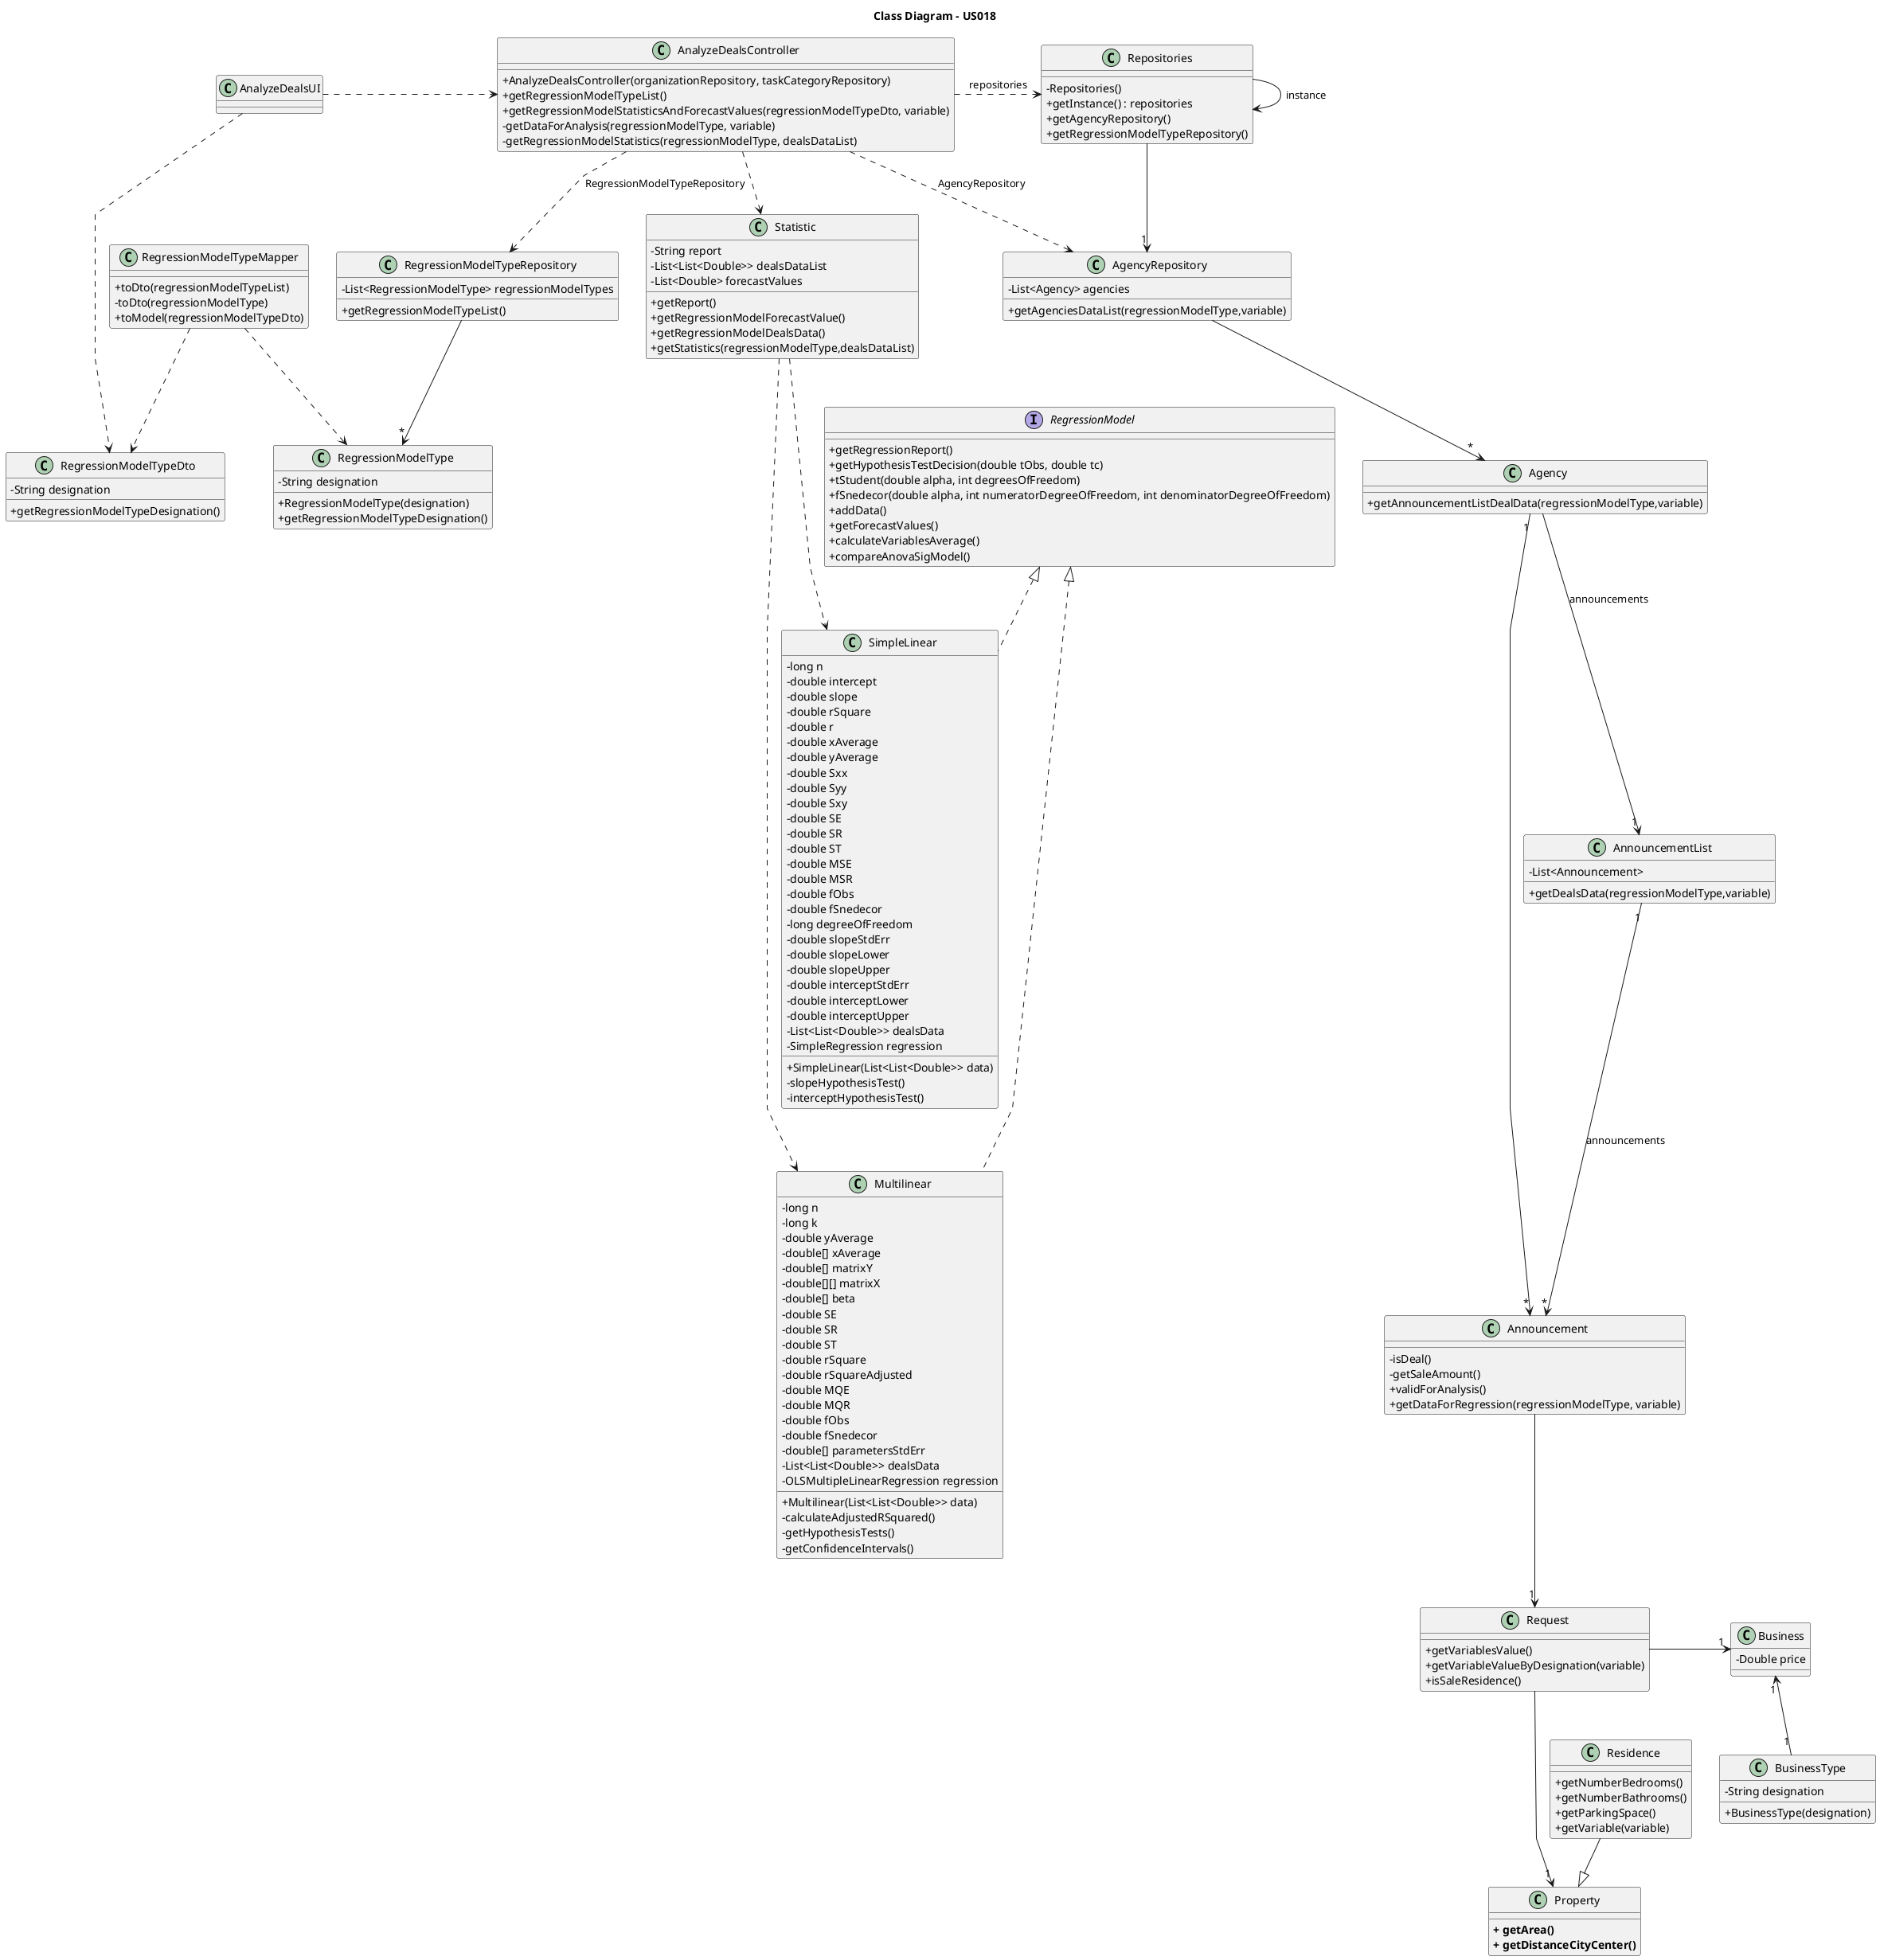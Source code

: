 @startuml
'skinparam monochrome true
skinparam packageStyle rectangle
skinparam shadowing false
skinparam linetype polyline
'skinparam linetype orto

skinparam classAttributeIconSize 0

'left to right direction


title Class Diagram - US018


class Agency {
    + getAnnouncementListDealData(regressionModelType,variable)
}

class AnnouncementList {
    - List<Announcement>
    + getDealsData(regressionModelType,variable)
}

class Announcement {
 - isDeal()
 - getSaleAmount()
 + validForAnalysis()
 + getDataForRegression(regressionModelType, variable)

}

class Request {
 + getVariablesValue()
 + getVariableValueByDesignation(variable)
 + isSaleResidence()
}

class Residence {
 + getNumberBedrooms()
 + getNumberBathrooms()
 + getParkingSpace()
 + getVariable(variable)
}
class Property {
 **+ getArea()**
 **+ getDistanceCityCenter()**
}

class AgencyRepository {
    - List<Agency> agencies
    + getAgenciesDataList(regressionModelType,variable)
}
class RegressionModelTypeRepository {
-List<RegressionModelType> regressionModelTypes
    + getRegressionModelTypeList()
}

class RegressionModelType {
- String designation
+ RegressionModelType(designation)
 + getRegressionModelTypeDesignation()
}

class RegressionModelTypeMapper {
 + toDto(regressionModelTypeList)
 - toDto(regressionModelType)
 + toModel(regressionModelTypeDto)
}

class RegressionModelTypeDto {
- String designation
+ getRegressionModelTypeDesignation()
}

class Statistic {
- String report
- List<List<Double>> dealsDataList
- List<Double> forecastValues
 + getReport()
 + getRegressionModelForecastValue()
 + getRegressionModelDealsData()
 + getStatistics(regressionModelType,dealsDataList)
}

class Business
{
    - Double price
}
class BusinessType
{
- String designation
+ BusinessType(designation)
}

class Repositories {
    - Repositories()
    + getInstance() : repositories
    + getAgencyRepository()
    + getRegressionModelTypeRepository()
}

class AnalyzeDealsController {
    + AnalyzeDealsController(organizationRepository, taskCategoryRepository)
    + getRegressionModelTypeList()
    + getRegressionModelStatisticsAndForecastValues(regressionModelTypeDto, variable)
    - getDataForAnalysis(regressionModelType, variable)
    - getRegressionModelStatistics(regressionModelType, dealsDataList)
}


class AnalyzeDealsUI{
}

class SimpleLinear implements RegressionModel {
- long n
- double intercept
- double slope
- double rSquare
- double r
- double xAverage
- double yAverage
- double Sxx
- double Syy
- double Sxy
- double SE
- double SR
- double ST
- double MSE
- double MSR
- double fObs
- double fSnedecor
- long degreeOfFreedom
- double slopeStdErr
- double slopeLower
- double slopeUpper
- double interceptStdErr
- double interceptLower
- double interceptUpper
- List<List<Double>> dealsData
- SimpleRegression regression
+ SimpleLinear(List<List<Double>> data)
- slopeHypothesisTest()
- interceptHypothesisTest()
}
class Multilinear implements RegressionModel {
- long n
- long k
- double yAverage
- double[] xAverage
- double[] matrixY
- double[][] matrixX
- double[] beta
- double SE
- double SR
- double ST
- double rSquare
- double rSquareAdjusted
- double MQE
- double MQR
- double fObs
- double fSnedecor
- double[] parametersStdErr
- List<List<Double>> dealsData
- OLSMultipleLinearRegression regression
+ Multilinear(List<List<Double>> data)
- calculateAdjustedRSquared()
- getHypothesisTests()
- getConfidenceIntervals()

}
interface RegressionModel {
+ getRegressionReport()
+ getHypothesisTestDecision(double tObs, double tc)
+ tStudent(double alpha, int degreesOfFreedom)
+ fSnedecor(double alpha, int numeratorDegreeOfFreedom, int denominatorDegreeOfFreedom)
+ addData()
+ getForecastValues()
+ calculateVariablesAverage()
+ compareAnovaSigModel()
}



Repositories -> Repositories : instance

AnalyzeDealsUI .> AnalyzeDealsController
AnalyzeDealsUI .--> RegressionModelTypeDto

RegressionModelTypeMapper .> RegressionModelTypeDto
RegressionModelTypeMapper .-> RegressionModelType

AnalyzeDealsController .> Repositories : repositories

Repositories --> "1" AgencyRepository

AnalyzeDealsController ..> AgencyRepository : AgencyRepository
AnalyzeDealsController ..> RegressionModelTypeRepository : RegressionModelTypeRepository
AnalyzeDealsController ..> Statistic
Statistic .--> SimpleLinear
Statistic .---> Multilinear

RegressionModelTypeRepository --> "*" RegressionModelType

AgencyRepository --> "*" Agency

AnnouncementList "1" --> "*" Announcement : announcements
Announcement --> "1" Request
Request  ---> "1" Property
    Request -> "1" Business
    Business "1" <-- "1" BusinessType
Residence --|> Property
Agency "1" --> "*" Announcement
Agency  --> "1" AnnouncementList : announcements

@enduml